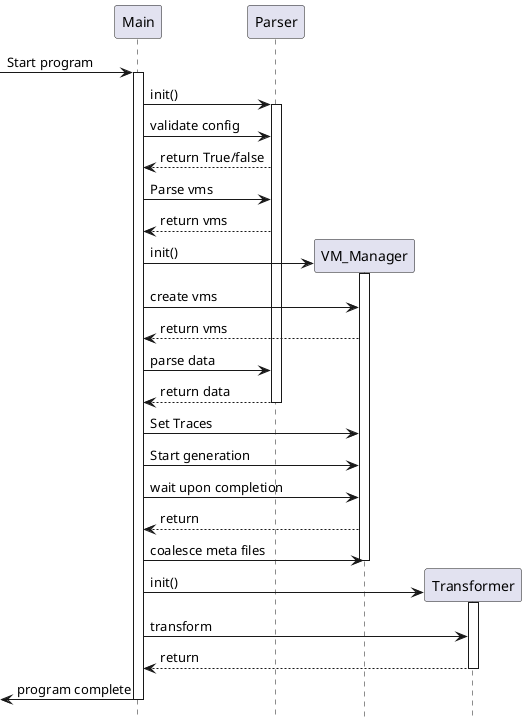 @startuml Overview
hide footbox

[-> Main : Start program
activate Main
Main -> Parser : init()
activate Parser
Main -> Parser : validate config
Parser --> Main : return True/false
Main -> Parser : Parse vms
Parser --> Main : return vms
create VM_Manager
Main -> VM_Manager : init()
activate VM_Manager
Main -> VM_Manager : create vms
VM_Manager --> Main : return vms
Main -> Parser : parse data
Parser --> Main : return data
deactivate Parser
Main -> VM_Manager : Set Traces
Main -> VM_Manager : Start generation
Main -> VM_Manager : wait upon completion
VM_Manager --> Main : return
Main -> VM_Manager : coalesce meta files
deactivate VM_Manager
create Transformer
Main -> Transformer : init()
activate Transformer
Main -> Transformer : transform
Transformer --> Main : return
deactivate Transformer
Main ->[ : program complete
deactivate Main
@enduml